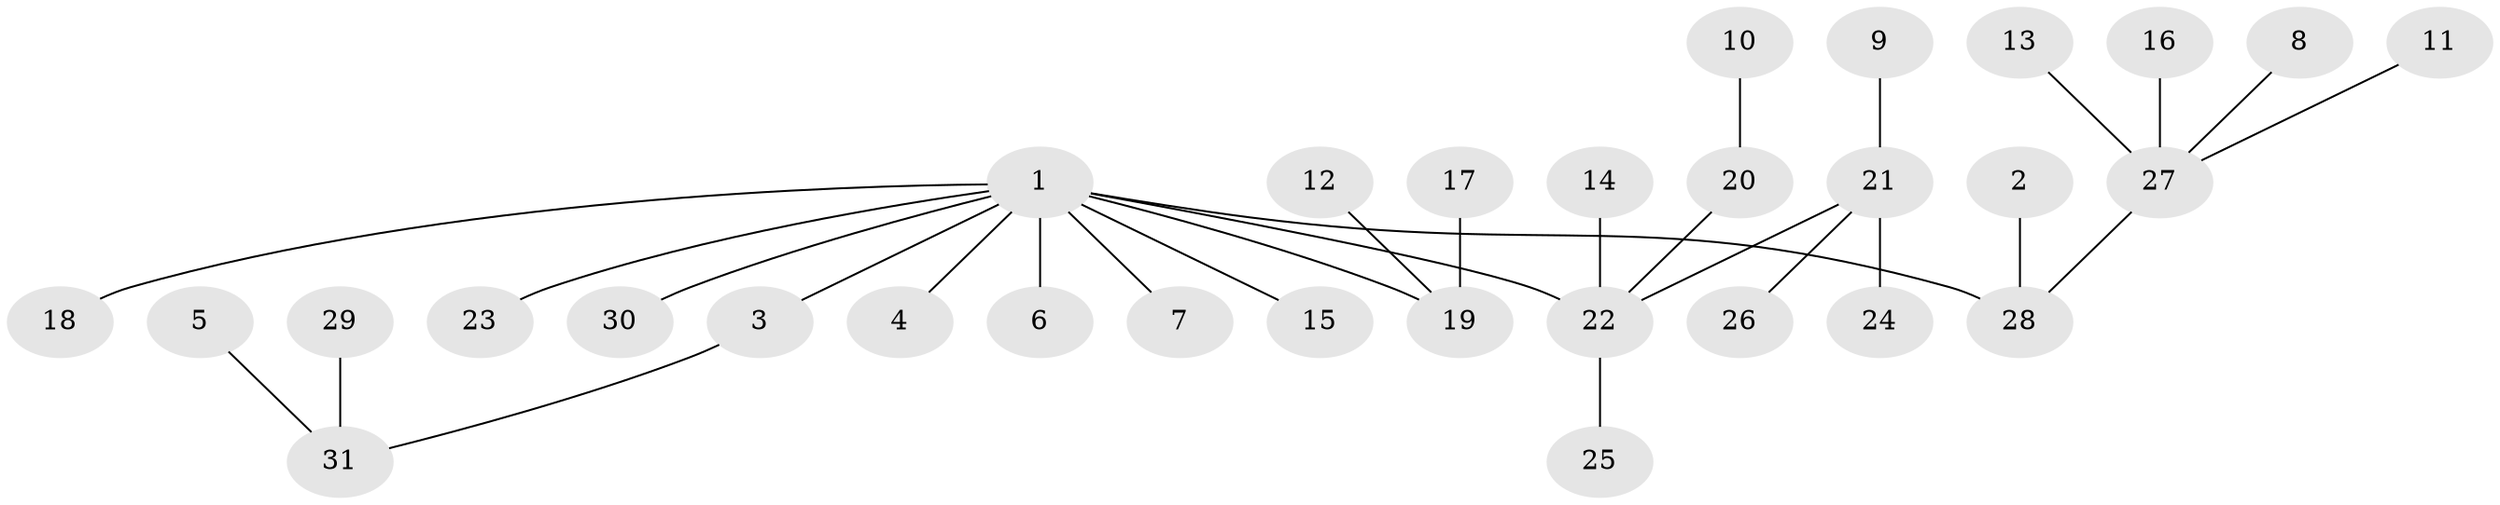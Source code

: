 // original degree distribution, {4: 0.08196721311475409, 7: 0.01639344262295082, 2: 0.26229508196721313, 9: 0.01639344262295082, 1: 0.5409836065573771, 5: 0.03278688524590164, 3: 0.04918032786885246}
// Generated by graph-tools (version 1.1) at 2025/50/03/09/25 03:50:24]
// undirected, 31 vertices, 30 edges
graph export_dot {
graph [start="1"]
  node [color=gray90,style=filled];
  1;
  2;
  3;
  4;
  5;
  6;
  7;
  8;
  9;
  10;
  11;
  12;
  13;
  14;
  15;
  16;
  17;
  18;
  19;
  20;
  21;
  22;
  23;
  24;
  25;
  26;
  27;
  28;
  29;
  30;
  31;
  1 -- 3 [weight=1.0];
  1 -- 4 [weight=1.0];
  1 -- 6 [weight=1.0];
  1 -- 7 [weight=1.0];
  1 -- 15 [weight=1.0];
  1 -- 18 [weight=1.0];
  1 -- 19 [weight=1.0];
  1 -- 22 [weight=1.0];
  1 -- 23 [weight=1.0];
  1 -- 28 [weight=1.0];
  1 -- 30 [weight=1.0];
  2 -- 28 [weight=1.0];
  3 -- 31 [weight=1.0];
  5 -- 31 [weight=1.0];
  8 -- 27 [weight=1.0];
  9 -- 21 [weight=1.0];
  10 -- 20 [weight=1.0];
  11 -- 27 [weight=1.0];
  12 -- 19 [weight=1.0];
  13 -- 27 [weight=1.0];
  14 -- 22 [weight=1.0];
  16 -- 27 [weight=1.0];
  17 -- 19 [weight=1.0];
  20 -- 22 [weight=1.0];
  21 -- 22 [weight=1.0];
  21 -- 24 [weight=1.0];
  21 -- 26 [weight=1.0];
  22 -- 25 [weight=1.0];
  27 -- 28 [weight=1.0];
  29 -- 31 [weight=1.0];
}

